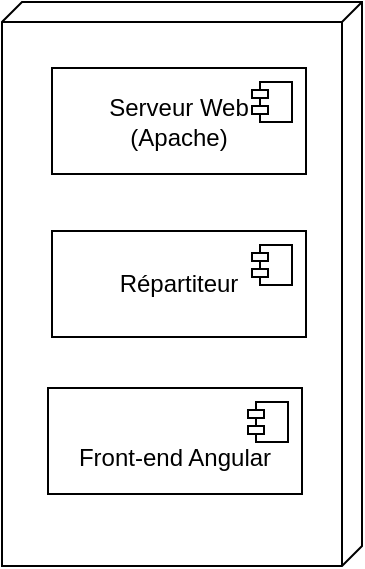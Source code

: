 <mxfile version="24.2.0" type="github">
  <diagram name="Page-1" id="N4mEMtXLYdBfV7IbO4S7">
    <mxGraphModel dx="1506" dy="-28" grid="0" gridSize="10" guides="1" tooltips="1" connect="1" arrows="1" fold="1" page="0" pageScale="1" pageWidth="827" pageHeight="1169" math="0" shadow="0">
      <root>
        <mxCell id="0" />
        <mxCell id="1" parent="0" />
        <mxCell id="u5yYqlRjoaRle61JDtWY-1" value="" style="verticalAlign=top;align=left;spacingTop=8;spacingLeft=2;spacingRight=12;shape=cube;size=10;direction=south;fontStyle=4;html=1;whiteSpace=wrap;" vertex="1" parent="1">
          <mxGeometry x="-435" y="425" width="180" height="282" as="geometry" />
        </mxCell>
        <mxCell id="u5yYqlRjoaRle61JDtWY-2" value="&lt;div&gt;Serveur Web&lt;/div&gt;&lt;div&gt;(Apache)&lt;br&gt;&lt;/div&gt;" style="html=1;dropTarget=0;whiteSpace=wrap;" vertex="1" parent="1">
          <mxGeometry x="-410" y="458" width="127" height="53" as="geometry" />
        </mxCell>
        <mxCell id="u5yYqlRjoaRle61JDtWY-3" value="" style="shape=module;jettyWidth=8;jettyHeight=4;" vertex="1" parent="u5yYqlRjoaRle61JDtWY-2">
          <mxGeometry x="1" width="20" height="20" relative="1" as="geometry">
            <mxPoint x="-27" y="7" as="offset" />
          </mxGeometry>
        </mxCell>
        <mxCell id="u5yYqlRjoaRle61JDtWY-4" style="edgeStyle=none;curved=1;rounded=0;orthogonalLoop=1;jettySize=auto;html=1;exitX=0.5;exitY=1;exitDx=0;exitDy=0;fontSize=12;startSize=8;endSize=8;" edge="1" parent="1" source="u5yYqlRjoaRle61JDtWY-2" target="u5yYqlRjoaRle61JDtWY-2">
          <mxGeometry relative="1" as="geometry" />
        </mxCell>
        <mxCell id="u5yYqlRjoaRle61JDtWY-7" value="Répartiteur" style="html=1;dropTarget=0;whiteSpace=wrap;" vertex="1" parent="1">
          <mxGeometry x="-410" y="539.5" width="127" height="53" as="geometry" />
        </mxCell>
        <mxCell id="u5yYqlRjoaRle61JDtWY-8" value="" style="shape=module;jettyWidth=8;jettyHeight=4;" vertex="1" parent="u5yYqlRjoaRle61JDtWY-7">
          <mxGeometry x="1" width="20" height="20" relative="1" as="geometry">
            <mxPoint x="-27" y="7" as="offset" />
          </mxGeometry>
        </mxCell>
        <mxCell id="u5yYqlRjoaRle61JDtWY-9" value="&lt;div&gt;&lt;br&gt;&lt;/div&gt;&lt;div&gt;Front-end Angular&lt;/div&gt;" style="html=1;dropTarget=0;whiteSpace=wrap;" vertex="1" parent="1">
          <mxGeometry x="-412" y="618" width="127" height="53" as="geometry" />
        </mxCell>
        <mxCell id="u5yYqlRjoaRle61JDtWY-10" value="" style="shape=module;jettyWidth=8;jettyHeight=4;" vertex="1" parent="u5yYqlRjoaRle61JDtWY-9">
          <mxGeometry x="1" width="20" height="20" relative="1" as="geometry">
            <mxPoint x="-27" y="7" as="offset" />
          </mxGeometry>
        </mxCell>
      </root>
    </mxGraphModel>
  </diagram>
</mxfile>
